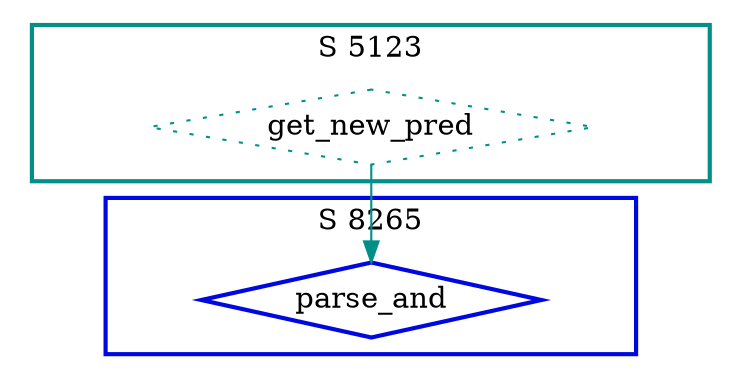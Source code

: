 digraph G {
  ratio=0.500000;
  "UV parse_and (8265)" [shape=diamond, label="parse_and", color="#0008E0",
                         style=bold];
  "UV get_new_pred (5123)" [shape=diamond, label="get_new_pred",
                            color="#009088", style=dotted];
  
  subgraph cluster_5123 { label="S 5123";
    color="#009088";
    style=bold;
    "UV get_new_pred (5123)"; };
  subgraph cluster_8265 { label="S 8265";
    color="#0008E0";
    style=bold;
    "UV parse_and (8265)"; };
  
  "UV get_new_pred (5123)" -> "UV parse_and (8265)" [color="#009088"];
  
  }